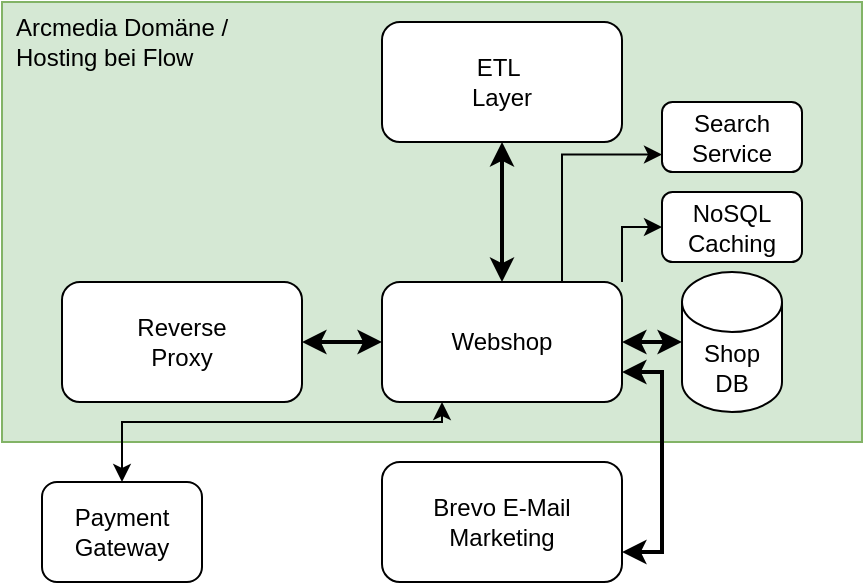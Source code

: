 <mxfile version="25.0.3">
  <diagram name="Page-1" id="-N_JaO24lvqWADoLBfYY">
    <mxGraphModel dx="1176" dy="696" grid="1" gridSize="10" guides="1" tooltips="1" connect="1" arrows="1" fold="1" page="1" pageScale="1" pageWidth="850" pageHeight="1100" math="0" shadow="0">
      <root>
        <mxCell id="0" />
        <mxCell id="1" parent="0" />
        <mxCell id="j-qJBeYr4ZlMh-Ftab0K-2" value="" style="rounded=0;whiteSpace=wrap;html=1;fillColor=#d5e8d4;strokeColor=#82b366;" parent="1" vertex="1">
          <mxGeometry x="230" y="270" width="430" height="220" as="geometry" />
        </mxCell>
        <mxCell id="j-qJBeYr4ZlMh-Ftab0K-9" style="edgeStyle=orthogonalEdgeStyle;rounded=0;orthogonalLoop=1;jettySize=auto;html=1;exitX=0.5;exitY=0;exitDx=0;exitDy=0;entryX=0.5;entryY=1;entryDx=0;entryDy=0;startArrow=classic;startFill=1;strokeWidth=2;" parent="1" source="j-qJBeYr4ZlMh-Ftab0K-7" target="j-qJBeYr4ZlMh-Ftab0K-8" edge="1">
          <mxGeometry relative="1" as="geometry" />
        </mxCell>
        <mxCell id="j-qJBeYr4ZlMh-Ftab0K-39" style="edgeStyle=orthogonalEdgeStyle;rounded=0;orthogonalLoop=1;jettySize=auto;html=1;exitX=1;exitY=0.75;exitDx=0;exitDy=0;entryX=1;entryY=0.75;entryDx=0;entryDy=0;strokeWidth=2;startArrow=classic;startFill=1;" parent="1" source="j-qJBeYr4ZlMh-Ftab0K-7" target="j-qJBeYr4ZlMh-Ftab0K-38" edge="1">
          <mxGeometry relative="1" as="geometry" />
        </mxCell>
        <mxCell id="j-qJBeYr4ZlMh-Ftab0K-43" style="edgeStyle=orthogonalEdgeStyle;rounded=0;orthogonalLoop=1;jettySize=auto;html=1;exitX=0.75;exitY=0;exitDx=0;exitDy=0;entryX=0;entryY=0.75;entryDx=0;entryDy=0;" parent="1" source="j-qJBeYr4ZlMh-Ftab0K-7" target="j-qJBeYr4ZlMh-Ftab0K-42" edge="1">
          <mxGeometry relative="1" as="geometry" />
        </mxCell>
        <mxCell id="j-qJBeYr4ZlMh-Ftab0K-50" style="edgeStyle=orthogonalEdgeStyle;rounded=0;orthogonalLoop=1;jettySize=auto;html=1;exitX=0.25;exitY=1;exitDx=0;exitDy=0;entryX=0.5;entryY=0;entryDx=0;entryDy=0;startArrow=classic;startFill=1;" parent="1" source="j-qJBeYr4ZlMh-Ftab0K-7" target="j-qJBeYr4ZlMh-Ftab0K-48" edge="1">
          <mxGeometry relative="1" as="geometry">
            <Array as="points">
              <mxPoint x="450" y="480" />
              <mxPoint x="290" y="480" />
            </Array>
          </mxGeometry>
        </mxCell>
        <mxCell id="j-qJBeYr4ZlMh-Ftab0K-7" value="Webshop" style="rounded=1;whiteSpace=wrap;html=1;" parent="1" vertex="1">
          <mxGeometry x="420" y="410" width="120" height="60" as="geometry" />
        </mxCell>
        <mxCell id="j-qJBeYr4ZlMh-Ftab0K-8" value="ETL&amp;nbsp;&lt;div&gt;Layer&lt;/div&gt;" style="rounded=1;whiteSpace=wrap;html=1;" parent="1" vertex="1">
          <mxGeometry x="420" y="280" width="120" height="60" as="geometry" />
        </mxCell>
        <mxCell id="j-qJBeYr4ZlMh-Ftab0K-10" value="Shop&lt;div&gt;DB&lt;/div&gt;" style="shape=cylinder3;whiteSpace=wrap;html=1;boundedLbl=1;backgroundOutline=1;size=15;" parent="1" vertex="1">
          <mxGeometry x="570" y="405" width="50" height="70" as="geometry" />
        </mxCell>
        <mxCell id="j-qJBeYr4ZlMh-Ftab0K-11" style="edgeStyle=orthogonalEdgeStyle;rounded=0;orthogonalLoop=1;jettySize=auto;html=1;exitX=1;exitY=0.5;exitDx=0;exitDy=0;entryX=0;entryY=0.5;entryDx=0;entryDy=0;entryPerimeter=0;startArrow=classic;startFill=1;strokeWidth=2;" parent="1" source="j-qJBeYr4ZlMh-Ftab0K-7" target="j-qJBeYr4ZlMh-Ftab0K-10" edge="1">
          <mxGeometry relative="1" as="geometry" />
        </mxCell>
        <mxCell id="j-qJBeYr4ZlMh-Ftab0K-13" style="edgeStyle=orthogonalEdgeStyle;rounded=0;orthogonalLoop=1;jettySize=auto;html=1;exitX=1;exitY=0.5;exitDx=0;exitDy=0;entryX=0;entryY=0.5;entryDx=0;entryDy=0;startArrow=classic;startFill=1;strokeWidth=2;" parent="1" source="j-qJBeYr4ZlMh-Ftab0K-12" target="j-qJBeYr4ZlMh-Ftab0K-7" edge="1">
          <mxGeometry relative="1" as="geometry" />
        </mxCell>
        <mxCell id="j-qJBeYr4ZlMh-Ftab0K-12" value="Reverse&lt;div&gt;Proxy&lt;/div&gt;" style="rounded=1;whiteSpace=wrap;html=1;" parent="1" vertex="1">
          <mxGeometry x="260" y="410" width="120" height="60" as="geometry" />
        </mxCell>
        <mxCell id="j-qJBeYr4ZlMh-Ftab0K-35" value="Arcmedia Domäne /&amp;nbsp;&lt;div&gt;Hosting bei Flow&lt;/div&gt;" style="text;html=1;align=left;verticalAlign=middle;whiteSpace=wrap;rounded=0;" parent="1" vertex="1">
          <mxGeometry x="235" y="270" width="190" height="40" as="geometry" />
        </mxCell>
        <mxCell id="j-qJBeYr4ZlMh-Ftab0K-38" value="Brevo E-Mail Marketing" style="rounded=1;whiteSpace=wrap;html=1;" parent="1" vertex="1">
          <mxGeometry x="420" y="500" width="120" height="60" as="geometry" />
        </mxCell>
        <mxCell id="j-qJBeYr4ZlMh-Ftab0K-41" style="edgeStyle=orthogonalEdgeStyle;rounded=0;orthogonalLoop=1;jettySize=auto;html=1;exitX=0;exitY=0.5;exitDx=0;exitDy=0;entryX=1;entryY=0;entryDx=0;entryDy=0;startArrow=classic;startFill=1;endArrow=none;endFill=0;" parent="1" source="j-qJBeYr4ZlMh-Ftab0K-40" target="j-qJBeYr4ZlMh-Ftab0K-7" edge="1">
          <mxGeometry relative="1" as="geometry" />
        </mxCell>
        <mxCell id="j-qJBeYr4ZlMh-Ftab0K-40" value="NoSQL Caching" style="rounded=1;whiteSpace=wrap;html=1;" parent="1" vertex="1">
          <mxGeometry x="560" y="365" width="70" height="35" as="geometry" />
        </mxCell>
        <mxCell id="j-qJBeYr4ZlMh-Ftab0K-42" value="Search Service" style="rounded=1;whiteSpace=wrap;html=1;" parent="1" vertex="1">
          <mxGeometry x="560" y="320" width="70" height="35" as="geometry" />
        </mxCell>
        <mxCell id="j-qJBeYr4ZlMh-Ftab0K-48" value="Payment Gateway" style="rounded=1;whiteSpace=wrap;html=1;" parent="1" vertex="1">
          <mxGeometry x="250" y="510" width="80" height="50" as="geometry" />
        </mxCell>
      </root>
    </mxGraphModel>
  </diagram>
</mxfile>
